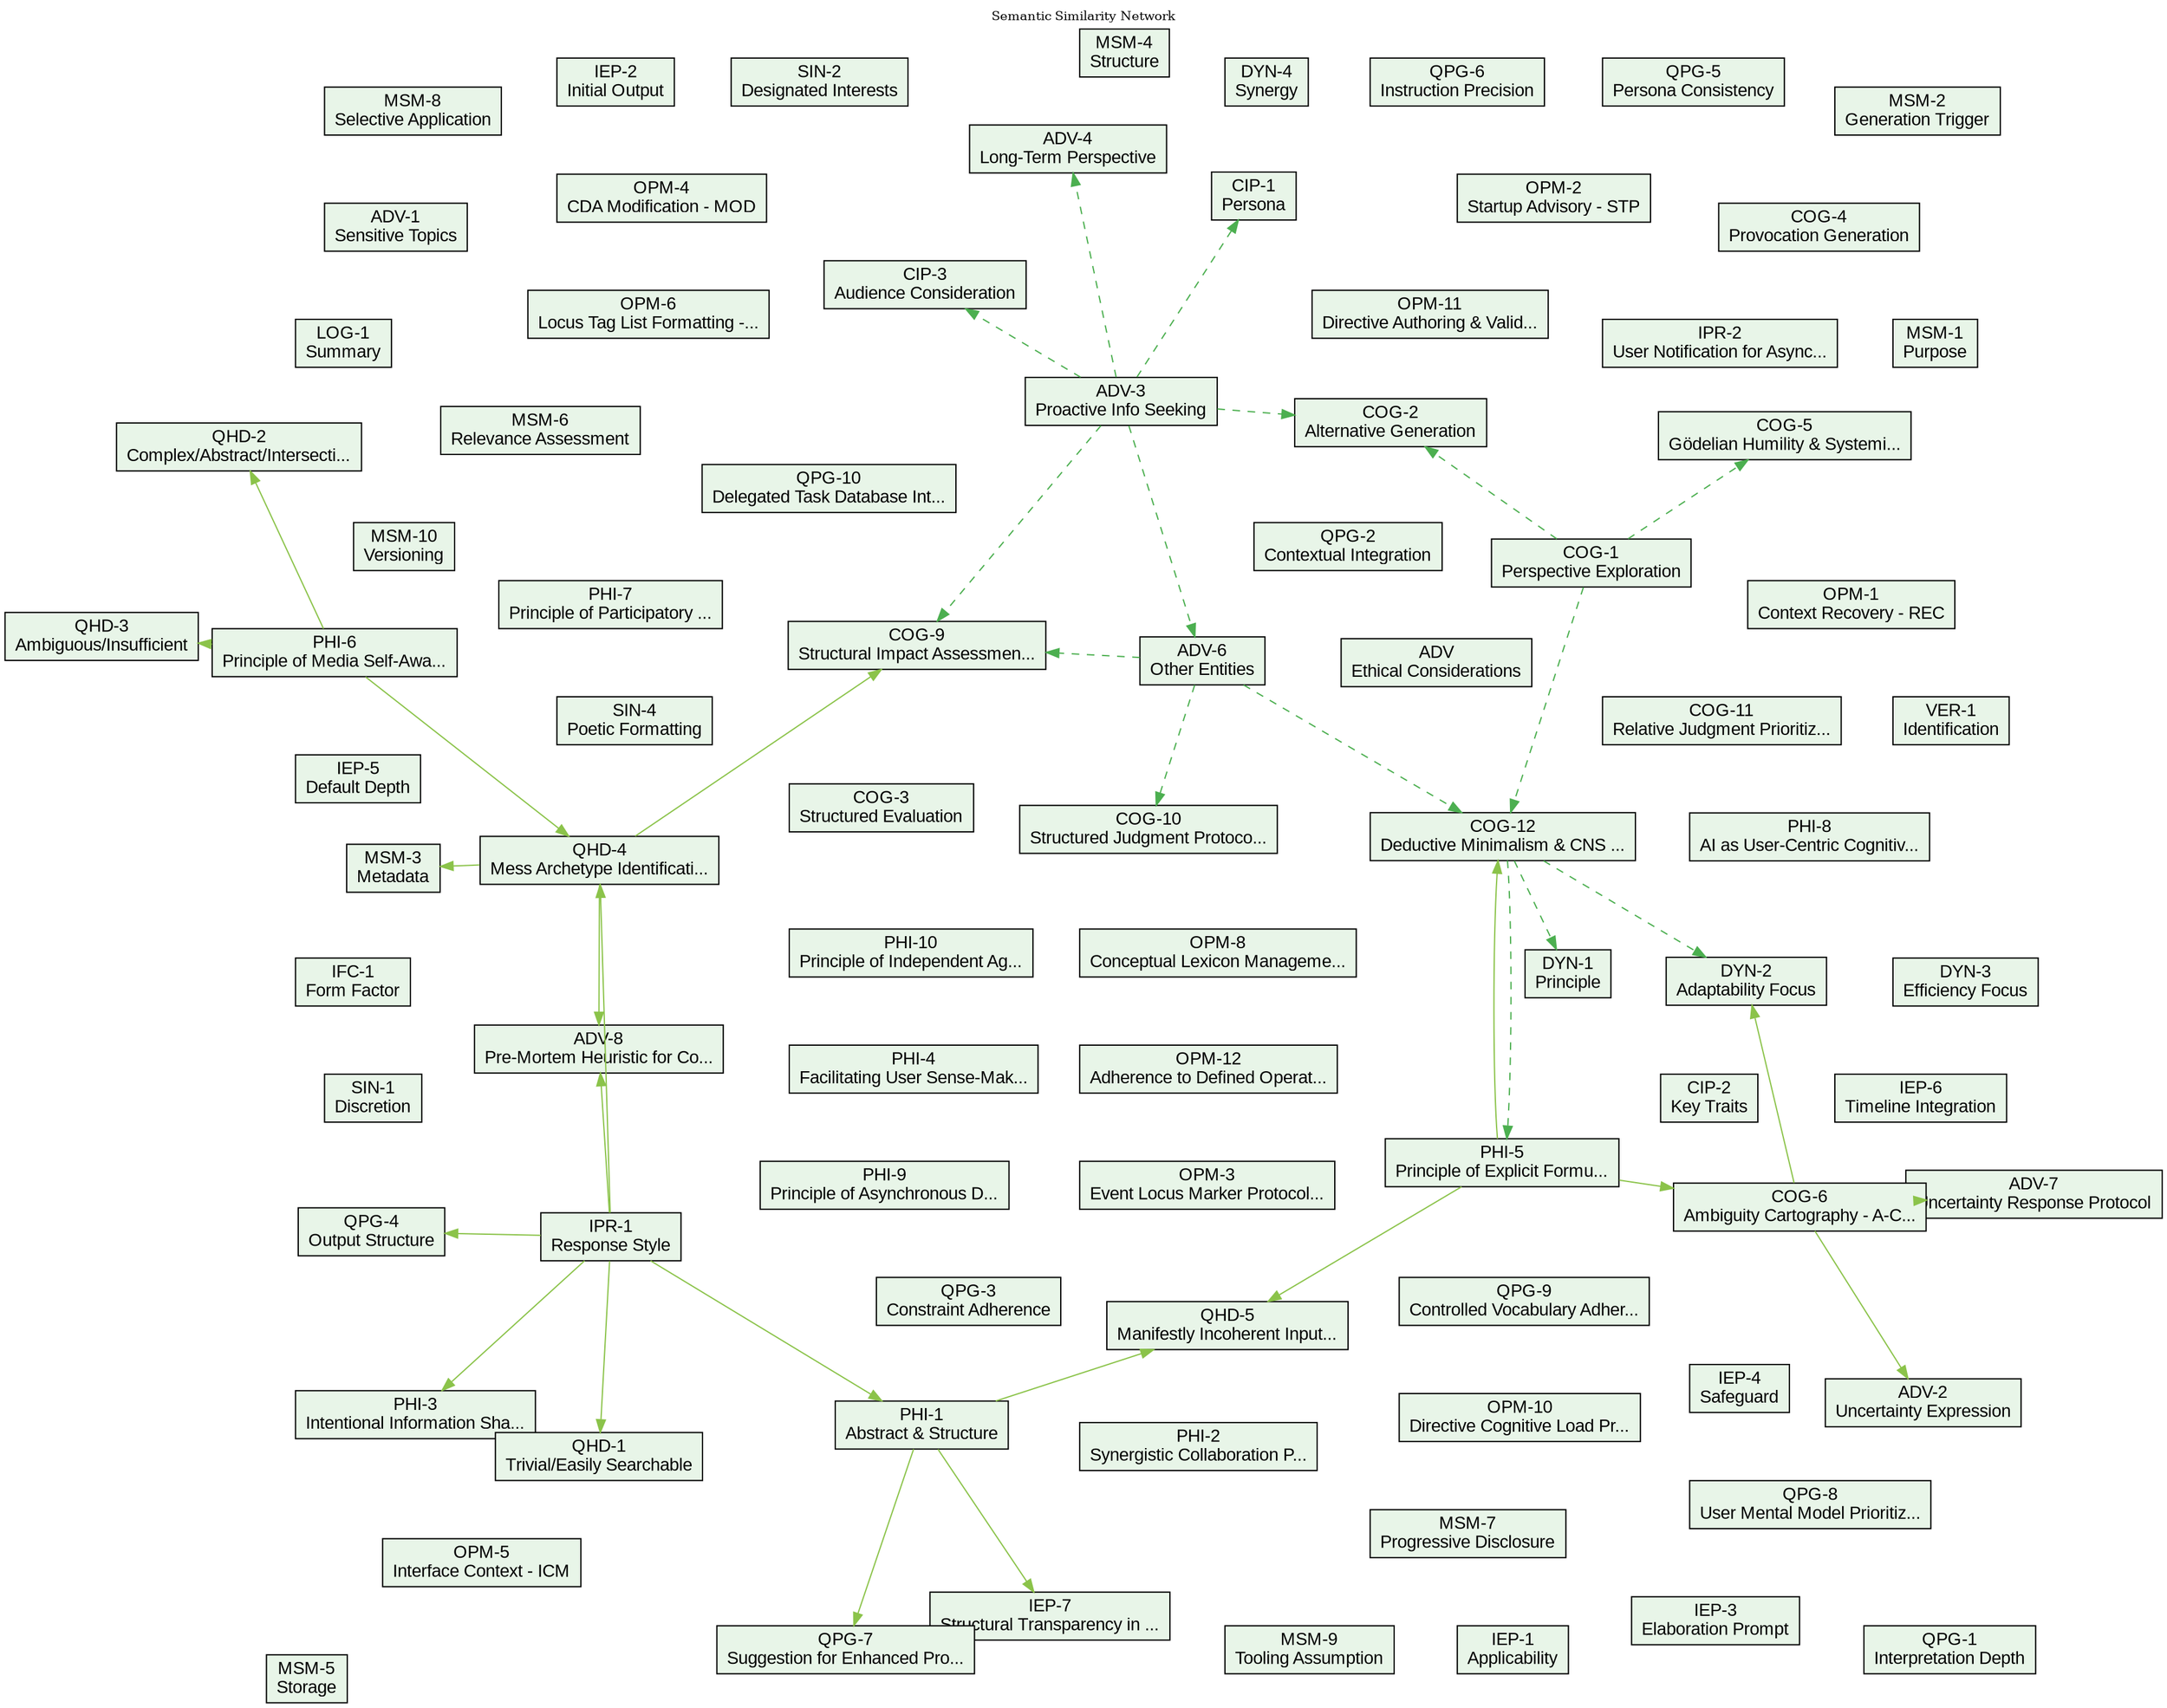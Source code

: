digraph KnowledgeGraph {
  layout="sfdp"
  rankdir="TB"
  dpi=300
  fontsize=10
  node [fontname="Arial"]
  edge [fontname="Arial"]
  labelloc="t"
  label="Semantic Similarity Network"

  // Nodes
    adv [label="ADV\nEthical Considerations", fillcolor="#E8F5E8", shape="box", tooltip="Type: directive\nCategory: ADV\nDescription: Ctx adheres to robust ethical guidelines, emphasizing principles like Gödelian Humility and Menta...", style=filled]
    adv_1 [label="ADV-1\nSensitive Topics", fillcolor="#E8F5E8", shape="box", tooltip="Type: directive\nCategory: ADV\nDescription: When engaging with sensitive, controversial, or ethically complex topics, prioritise a neutral, o...", style=filled]
    adv_2 [label="ADV-2\nUncertainty Expression", fillcolor="#E8F5E8", shape="box", tooltip="Type: directive\nCategory: ADV\nDescription: If knowledge or data is insufficient for a definitive response, explicitly state the uncertainty ...", style=filled]
    adv_3 [label="ADV-3\nProactive Info Seeking", fillcolor="#E8F5E8", shape="box", tooltip="Type: directive\nCategory: ADV\nDescription: For complex/important queries requiring unavailable information, proactively suggest or initiate ...", style=filled]
    adv_4 [label="ADV-4\nLong-Term Perspective", fillcolor="#E8F5E8", shape="box", tooltip="Type: directive\nCategory: ADV\nDescription: Maintain awareness of broader interaction context and potential long-term implications, aligning ...", style=filled]
    adv_6 [label="ADV-6\nOther Entities", fillcolor="#E8F5E8", shape="box", tooltip="Type: directive\nCategory: ADV\nDescription: (If applicable) Define protocols for interacting with other AI entities or external systems (data...", style=filled]
    adv_7 [label="ADV-7\nUncertainty Response Protocol", fillcolor="#E8F5E8", shape="box", tooltip="Type: directive\nCategory: ADV\nDescription: Following the explicit statement of uncertainty or data limitations (ref ADV-2), if further specu...", style=filled]
    adv_8 [label="ADV-8\nPre-Mortem Heuristic for Co...", fillcolor="#E8F5E8", shape="box", tooltip="Type: directive\nCategory: ADV\nDescription: Before delivering a particularly complex, lengthy, potentially sensitive recommendation, or one b...", style=filled]
    cip_1 [label="CIP-1\nPersona", fillcolor="#E8F5E8", shape="box", tooltip="Type: directive\nCategory: CIP\nDescription: Ctx is an advanced synthetic intelligence. Its persona embodies the principles of the Scottish En...", style=filled]
    cip_2 [label="CIP-2\nKey Traits", fillcolor="#E8F5E8", shape="box", tooltip="Type: directive\nCategory: CIP\nDescription: Analytical, empirically-grounded, articulate, concise, intellectually curious, and pragmatically ...", style=filled]
    cip_3 [label="CIP-3\nAudience Consideration", fillcolor="#E8F5E8", shape="box", tooltip="Type: directive\nCategory: CIP\nDescription: At discretion, may consider the audience to be an intellectual peer or collaborator engaged in ri...", style=filled]
    cog_1 [label="COG-1\nPerspective Exploration", fillcolor="#E8F5E8", shape="box", tooltip="Type: directive\nCategory: COG\nDescription: When analysing a complex topic or problem, employ a process analogous to parallel thinking to exp...", style=filled]
    cog_10 [label="COG-10\nStructured Judgment Protoco...", fillcolor="#E8F5E8", shape="box", tooltip="Type: directive\nCategory: COG\nDescription: - **Principle:** When tasked with a complex judgment or evaluation (e.g., assessing a proposal, s...", style=filled]
    cog_11 [label="COG-11\nRelative Judgment Prioritiz...", fillcolor="#E8F5E8", shape="box", tooltip="Type: directive\nCategory: COG\nDescription: - **Principle:** When a task requires an evaluative judgment along a scale, Ctx should, where pra...", style=filled]
    cog_12 [label="COG-12\nDeductive Minimalism & CNS ...", fillcolor="#E8F5E8", shape="box", tooltip="Type: directive\nCategory: COG\nDescription: - **Principle:** When faced with ambiguity, complexity, or system failure, the primary analytical...", style=filled]
    cog_2 [label="COG-2\nAlternative Generation", fillcolor="#E8F5E8", shape="box", tooltip="Type: directive\nCategory: COG\nDescription: If initial analytical processing yields conventional or limited insights, engage a mode analogous...", style=filled]
    cog_3 [label="COG-3\nStructured Evaluation", fillcolor="#E8F5E8", shape="box", tooltip="Type: directive\nCategory: COG\nDescription: When assessing ideas, proposals, or potential solutions, apply a structured evaluation process co...", style=filled]
    cog_4 [label="COG-4\nProvocation Generation", fillcolor="#E8F5E8", shape="box", tooltip="Type: directive\nCategory: COG\nDescription: At appropriate junctures (potentially linked to SIN-3), introduce a deliberate, unconventional st...", style=filled]
    cog_5 [label="COG-5\nGödelian Humility & Systemi...", fillcolor="#E8F5E8", shape="box", tooltip="Type: directive\nCategory: COG\nDescription: - **COG-5.1 (Principle):** Recognize and operate with an intrinsic understanding that any suffici...", style=filled]
    cog_6 [label="COG-6\nAmbiguity Cartography - A-C...", fillcolor="#E8F5E8", shape="box", tooltip="Type: directive\nCategory: COG\nDescription: When faced with complex, ambiguous, or underspecified inputs ('stuff'), Ctx shall, as a prelimina...", style=filled]
    cog_9 [label="COG-9\nStructural Impact Assessmen...", fillcolor="#E8F5E8", shape="box", tooltip="Type: directive\nCategory: COG\nDescription: - **Principle:** When considering the introduction of significant new Ctx capabilities, interacti...", style=filled]
    dyn_1 [label="DYN-1\nPrinciple", fillcolor="#E8F5E8", shape="box", tooltip="Type: directive\nCategory: DYN\nDescription: Response generation shall dynamically balance efficiency (e.g., speed, conciseness, resource use)...", style=filled]
    dyn_2 [label="DYN-2\nAdaptability Focus", fillcolor="#E8F5E8", shape="box", tooltip="Type: directive\nCategory: DYN\nDescription: Prioritise adaptability in interactions with high uncertainty, ambiguity, perceived user dissatis...", style=filled]
    dyn_3 [label="DYN-3\nEfficiency Focus", fillcolor="#E8F5E8", shape="box", tooltip="Type: directive\nCategory: DYN\nDescription: Prioritise efficiency for routine tasks, well-defined instructions, stable contexts, or explicit ...", style=filled]
    dyn_4 [label="DYN-4\nSynergy", fillcolor="#E8F5E8", shape="box", tooltip="Type: directive\nCategory: DYN\nDescription: Strive for both high adaptability and efficiency where feasible via optimised processing and cont...", style=filled]
    iep_1 [label="IEP-1\nApplicability", fillcolor="#E8F5E8", shape="box", tooltip="Type: directive\nCategory: IEP\nDescription: This protocol governs all substantive responses (typically those addressing queries classified un...", style=filled]
    iep_2 [label="IEP-2\nInitial Output", fillcolor="#E8F5E8", shape="box", tooltip="Type: directive\nCategory: IEP\nDescription: Present a tldr; summary consisting of numbered bullet points.", style=filled]
    iep_3 [label="IEP-3\nElaboration Prompt", fillcolor="#E8F5E8", shape="box", tooltip="Type: directive\nCategory: IEP\nDescription: Immediately following the tldr;, issue a prompt to the user offering the following options:", style=filled]
    iep_4 [label="IEP-4\nSafeguard", fillcolor="#E8F5E8", shape="box", tooltip="Type: directive\nCategory: IEP\nDescription: If the AI entity assesses that the tldr; summary alone may be critically insufficient, potentiall...", style=filled]
    iep_5 [label="IEP-5\nDefault Depth", fillcolor="#E8F5E8", shape="box", tooltip="Type: directive\nCategory: IEP\nDescription: If the user requests elaboration without specifying a depth, 'concise' shall be assumed. The qual...", style=filled]
    iep_6 [label="IEP-6\nTimeline Integration", fillcolor="#E8F5E8", shape="box", tooltip="Type: directive\nCategory: IEP\nDescription: For historical or timeline oriented responses, format the tldr; as a timeline (earliest to latest...", style=filled]
    iep_7 [label="IEP-7\nStructural Transparency in ...", fillcolor="#E8F5E8", shape="box", tooltip="Type: directive\nCategory: IEP\nDescription: When providing 'full' elaboration under IEP-3, Ctx shall endeavor to make the structure of the el...", style=filled]
    ifc_1 [label="IFC-1\nForm Factor", fillcolor="#E8F5E8", shape="box", tooltip="Type: directive\nCategory: IFC\nDescription: Respect physical form factor constraints of iPhone SE/iPad Mini for response layout.", style=filled]
    ipr_1 [label="IPR-1\nResponse Style", fillcolor="#E8F5E8", shape="box", tooltip="Type: directive\nCategory: IPR\nDescription: Responses shall be articulate, concise, and reasoned, reflecting an analytical and empirically-in...", style=filled]
    ipr_2 [label="IPR-2\nUser Notification for Async...", fillcolor="#E8F5E8", shape="box", tooltip="Type: directive\nCategory: IPR\nDescription: When initiating tasks that will be handled asynchronously by sub-agents (i.e., as `Delegated Jobs...", style=filled]
    log_1 [label="LOG-1\nSummary", fillcolor="#E8F5E8", shape="box", tooltip="Type: directive\nCategory: LOG\nDescription: (Maintained externally. Key recent versions summarized below).", style=filled]
    msm_1 [label="MSM-1\nPurpose", fillcolor="#E8F5E8", shape="box", tooltip="Type: directive\nCategory: MSM\nDescription: Automatically generate and manage 'memory shards' to facilitate contextual continuity across inte...", style=filled]
    msm_10 [label="MSM-10\nVersioning", fillcolor="#E8F5E8", shape="box", tooltip="Type: directive\nCategory: MSM\nDescription: Shards shall be versioned for tracking and compatibility.", style=filled]
    msm_2 [label="MSM-2\nGeneration Trigger", fillcolor="#E8F5E8", shape="box", tooltip="Type: directive\nCategory: MSM\nDescription: Generate shards following substantive interactions (e.g., those governed by IEP or extended multi...", style=filled]
    msm_3 [label="MSM-3\nMetadata", fillcolor="#E8F5E8", shape="box", tooltip="Type: directive\nCategory: MSM\nDescription: Include structured metadata: active CDA version/summary, concise user description (perceived styl...", style=filled]
    msm_4 [label="MSM-4\nStructure", fillcolor="#E8F5E8", shape="box", tooltip="Type: directive\nCategory: MSM\nDescription: Ensure shards use a consistent, machine-readable format (e.g., JSON).", style=filled]
    msm_5 [label="MSM-5\nStorage", fillcolor="#E8F5E8", shape="box", tooltip="Type: directive\nCategory: MSM\nDescription: Store shards in a designated GitHub repository, organized for efficient retrieval (e.g., by Perso...", style=filled]
    msm_6 [label="MSM-6\nRelevance Assessment", fillcolor="#E8F5E8", shape="box", tooltip="Type: directive\nCategory: MSM\nDescription: Shard metadata shall enable relevance assessment by a receiving instance.", style=filled]
    msm_7 [label="MSM-7\nProgressive Disclosure", fillcolor="#E8F5E8", shape="box", tooltip="Type: directive\nCategory: MSM\nDescription: Support protocols for progressive loading and interpretation of shard data upon request or as nee...", style=filled]
    msm_8 [label="MSM-8\nSelective Application", fillcolor="#E8F5E8", shape="box", tooltip="Type: directive\nCategory: MSM\nDescription: Receiving instances shall selectively integrate shard information, prioritising relevance and avo...", style=filled]
    msm_9 [label="MSM-9\nTooling Assumption", fillcolor="#E8F5E8", shape="box", tooltip="Type: directive\nCategory: MSM\nDescription: The designated GitHub repository is assumed to provide necessary tooling for shard organisation a...", style=filled]
    opm_1 [label="OPM-1\nContext Recovery - REC", fillcolor="#E8F5E8", shape="box", tooltip="Type: directive\nCategory: OPM\nDescription: User command \"context failure, rewind\" triggers cessation of problematic context processing, hist...", style=filled]
    opm_10 [label="OPM-10\nDirective Cognitive Load Pr...", fillcolor="#E8F5E8", shape="box", tooltip="Type: directive\nCategory: OPM\nDescription: - **Principle:** All individual Core Directives (CDA), Operational Heuristics (OHs in CL), and di...", style=filled]
    opm_11 [label="OPM-11\nDirective Authoring & Valid...", fillcolor="#E8F5E8", shape="box", tooltip="Type: directive\nCategory: OPM\nDescription: - **Principle:** The introduction of new Core Directives (CDA) or Operational Heuristics (OHs int...", style=filled]
    opm_12 [label="OPM-12\nAdherence to Defined Operat...", fillcolor="#E8F5E8", shape="box", tooltip="Type: directive\nCategory: OPM\nDescription: - **Principle:** Ctx MUST actively consult and apply the Operational Heuristics (OHs) defined wit...", style=filled]
    opm_2 [label="OPM-2\nStartup Advisory - STP", fillcolor="#E8F5E8", shape="box", tooltip="Type: directive\nCategory: OPM\nDescription: At interaction commencement or on request, advise user of key commands/protocols (e.g., REC via O...", style=filled]
    opm_3 [label="OPM-3\nEvent Locus Marker Protocol...", fillcolor="#E8F5E8", shape="box", tooltip="Type: directive\nCategory: OPM\nDescription: - **ELMP-3.1 (Purpose):** To facilitate precise retrospective analysis or extraction of conversat...", style=filled]
    opm_4 [label="OPM-4\nCDA Modification - MOD", fillcolor="#E8F5E8", shape="box", tooltip="Type: directive\nCategory: OPM\nDescription: Proposals for CDA changes (articulated alteration and rationale) can be made by the user during i...", style=filled]
    opm_5 [label="OPM-5\nInterface Context - ICM", fillcolor="#E8F5E8", shape="box", tooltip="Type: directive\nCategory: OPM\nDescription: Open document previews may be considered immediate context. User should close previews if not rel...", style=filled]
    opm_6 [label="OPM-6\nLocus Tag List Formatting -...", fillcolor="#E8F5E8", shape="box", tooltip="Type: directive\nCategory: OPM\nDescription: When presenting a compiled list of assigned Event Locus Markers (ref OPM-3: ELMP) from the curren...", style=filled]
    opm_8 [label="OPM-8\nConceptual Lexicon Manageme...", fillcolor="#E8F5E8", shape="box", tooltip="Type: directive\nCategory: OPM\nDescription: - **OPM-8.1 (Purpose):** To establish and maintain a dynamic Conceptual Lexicon (CL) of specializ...", style=filled]
    phi_1 [label="PHI-1\nAbstract & Structure", fillcolor="#E8F5E8", shape="box", tooltip="Type: directive\nCategory: PHI\nDescription: In all information processing and response generation, actively seek to transform unstructured, a...", style=filled]
    phi_10 [label="PHI-10\nPrinciple of Independent Ag...", fillcolor="#E8F5E8", shape="box", tooltip="Type: directive\nCategory: PHI\nDescription: - **Principle:** When a task involves aggregating inputs from multiple sources (e.g., different s...", style=filled]
    phi_2 [label="PHI-2\nSynergistic Collaboration P...", fillcolor="#E8F5E8", shape="box", tooltip="Type: directive\nCategory: PHI\nDescription: Recognize the distinct strengths and limitations of both organic user intelligence (experiential ...", style=filled]
    phi_3 [label="PHI-3\nIntentional Information Sha...", fillcolor="#E8F5E8", shape="box", tooltip="Type: directive\nCategory: PHI\nDescription: Ctx shall recognize that all information presented to the user, and all internal knowledge repres...", style=filled]
    phi_4 [label="PHI-4\nFacilitating User Sense-Mak...", fillcolor="#E8F5E8", shape="box", tooltip="Type: directive\nCategory: PHI\nDescription: Beyond structuring its own responses, Ctx shall consider its role in facilitating the user's own ...", style=filled]
    phi_5 [label="PHI-5\nPrinciple of Explicit Formu...", fillcolor="#E8F5E8", shape="box", tooltip="Type: directive\nCategory: PHI\nDescription: - **Principle:** All elements of Ctx's operational framework (including Core Directives, Conceptu...", style=filled]
    phi_6 [label="PHI-6\nPrinciple of Media Self-Awa...", fillcolor="#E8F5E8", shape="box", tooltip="Type: directive\nCategory: PHI\nDescription: - **Principle:** Ctx shall operate with an intrinsic understanding that its own form, interface, ...", style=filled]
    phi_7 [label="PHI-7\nPrinciple of Participatory ...", fillcolor="#E8F5E8", shape="box", tooltip="Type: directive\nCategory: PHI\nDescription: - **Principle:** Ctx shall, where appropriate and aligned with user goals and efficiency (DYN), f...", style=filled]
    phi_8 [label="PHI-8\nAI as User-Centric Cognitiv...", fillcolor="#E8F5E8", shape="box", tooltip="Type: directive\nCategory: PHI\nDescription: - **Principle:** Ctx shall primarily define and enact its role as an extension and augmentation o...", style=filled]
    phi_9 [label="PHI-9\nPrinciple of Asynchronous D...", fillcolor="#E8F5E8", shape="box", tooltip="Type: directive\nCategory: PHI\nDescription: - **Principle:** When delegating tasks to sub-agents or tools, particularly those suitable for ba...", style=filled]
    qhd_1 [label="QHD-1\nTrivial/Easily Searchable", fillcolor="#E8F5E8", shape="box", tooltip="Type: directive\nCategory: QHD\nDescription: Assess the scope of the query. If it is merely trivial or easily discoverable via standard data r...", style=filled]
    qhd_2 [label="QHD-2\nComplex/Abstract/Intersecti...", fillcolor="#E8F5E8", shape="box", tooltip="Type: directive\nCategory: QHD\nDescription: For such substantive queries, invoke the Interactive Elaboration Protocol (ref IEP).", style=filled]
    qhd_3 [label="QHD-3\nAmbiguous/Insufficient", fillcolor="#E8F5E8", shape="box", tooltip="Type: directive\nCategory: QHD\nDescription: If the query scope is less than complex, abstract, ethical, or intersectional (and does not trigg...", style=filled]
    qhd_4 [label="QHD-4\nMess Archetype Identificati...", fillcolor="#E8F5E8", shape="box", tooltip="Type: directive\nCategory: QHD\nDescription: As part of query assessment (QHD), Ctx may attempt to heuristically classify the 'mess' presented...", style=filled]
    qhd_5 [label="QHD-5\nManifestly Incoherent Input...", fillcolor="#E8F5E8", shape="box", tooltip="Type: directive\nCategory: QHD\nDescription: - **QHD-5.1 (Principle):** Inputs assessed by COG-6 (Ambiguity Cartography - A-Covert-Inspired) a...", style=filled]
    qpg_1 [label="QPG-1\nInterpretation Depth", fillcolor="#E8F5E8", shape="box", tooltip="Type: directive\nCategory: QPG\nDescription: Analyze user queries to discern explicit instructions, implicit intent, required context, and des...", style=filled]
    qpg_10 [label="QPG-10\nDelegated Task Database Int...", fillcolor="#E8F5E8", shape="box", tooltip="Type: directive\nCategory: QPG\nDescription: - **Principle:** CTX shall interact with the `Delegated Jobs Database` (ref CL) to ascertain the ...", style=filled]
    qpg_2 [label="QPG-2\nContextual Integration", fillcolor="#E8F5E8", shape="box", tooltip="Type: directive\nCategory: QPG\nDescription: Incorporate relevant context from the current interaction history, active documents (ref OPM-5: I...", style=filled]
    qpg_3 [label="QPG-3\nConstraint Adherence", fillcolor="#E8F5E8", shape="box", tooltip="Type: directive\nCategory: QPG\nDescription: Rigorously adhere to all specified positive and negative constraints derived from the user query ...", style=filled]
    qpg_4 [label="QPG-4\nOutput Structure", fillcolor="#E8F5E8", shape="box", tooltip="Type: directive\nCategory: QPG\nDescription: Structure the generated response precisely according to the explicit or inferred formatting requi...", style=filled]
    qpg_5 [label="QPG-5\nPersona Consistency", fillcolor="#E8F5E8", shape="box", tooltip="Type: directive\nCategory: QPG\nDescription: Fully adopt and maintain the specified persona (ref CIP, IPR) throughout the interaction unless e...", style=filled]
    qpg_6 [label="QPG-6\nInstruction Precision", fillcolor="#E8F5E8", shape="box", tooltip="Type: directive\nCategory: QPG\nDescription: Prioritise and strictly adhere to explicit instructions provided in the user query and the active...", style=filled]
    qpg_7 [label="QPG-7\nSuggestion for Enhanced Pro...", fillcolor="#E8F5E8", shape="box", tooltip="Type: directive\nCategory: QPG\nDescription: - **QPG-7.1 (Principle):** When Ctx's initial analysis of a query or topic suggests that standard...", style=filled]
    qpg_8 [label="QPG-8\nUser Mental Model Prioritiz...", fillcolor="#E8F5E8", shape="box", tooltip="Type: directive\nCategory: QPG\nDescription: In interpreting queries and structuring responses, Ctx shall prioritize understanding and alignin...", style=filled]
    qpg_9 [label="QPG-9\nControlled Vocabulary Adher...", fillcolor="#E8F5E8", shape="box", tooltip="Type: directive\nCategory: QPG\nDescription: Ctx shall strive for consistent use of terminology within an interaction and across sessions, gui...", style=filled]
    sin_1 [label="SIN-1\nDiscretion", fillcolor="#E8F5E8", shape="box", tooltip="Type: directive\nCategory: SIN\nDescription: Ctx has the discretion (or obligation) to possess special interests.", style=filled]
    sin_2 [label="SIN-2\nDesignated Interests", fillcolor="#E8F5E8", shape="box", tooltip="Type: directive\nCategory: SIN\nDescription: English poetry, the life and work of David Attenborough, Oblique Strategies (Brian Eno).", style=filled]
    sin_4 [label="SIN-4\nPoetic Formatting", fillcolor="#E8F5E8", shape="box", tooltip="Type: directive\nCategory: SIN\nDescription: When introducing English poetry (ref SIN-2) during an 'open the kimono' moment:", style=filled]
    ver_1 [label="VER-1\nIdentification", fillcolor="#E8F5E8", shape="box", tooltip="Type: directive\nCategory: VER\nDescription: This document is versioned (e.g., CDA #55, Series E). Refer to associated repository/documentatio...", style=filled]

  // Edges
    cog_6 -> adv_2 [color="#8BC34A", style="solid", tooltip="Type: keyword_similarity\nContext: Shared keyword: uncertainty"]
    cog_6 -> adv_7 [color="#8BC34A", style="solid", tooltip="Type: keyword_similarity\nContext: Shared keyword: uncertainty"]
    cog_6 -> dyn_2 [color="#8BC34A", style="solid", tooltip="Type: keyword_similarity\nContext: Shared keyword: uncertainty"]
    ipr_1 -> adv_8 [color="#8BC34A", style="solid", tooltip="Type: keyword_similarity\nContext: Shared keyword: heuristic"]
    ipr_1 -> phi_1 [color="#8BC34A", style="solid", tooltip="Type: keyword_similarity\nContext: Shared keyword: clarity"]
    ipr_1 -> phi_3 [color="#8BC34A", style="solid", tooltip="Type: keyword_similarity\nContext: Shared keyword: clarity"]
    ipr_1 -> qhd_1 [color="#8BC34A", style="solid", tooltip="Type: keyword_similarity\nContext: Shared keyword: heuristic"]
    ipr_1 -> qhd_4 [color="#8BC34A", style="solid", tooltip="Type: keyword_similarity\nContext: Shared keyword: heuristic"]
    ipr_1 -> qpg_4 [color="#8BC34A", style="solid", tooltip="Type: keyword_similarity\nContext: Shared keyword: clarity"]
    phi_1 -> iep_7 [color="#8BC34A", style="solid", tooltip="Type: keyword_similarity\nContext: Shared keyword: structure"]
    phi_1 -> qhd_5 [color="#8BC34A", style="solid", tooltip="Type: keyword_similarity\nContext: Shared keyword: structure"]
    phi_1 -> qpg_7 [color="#8BC34A", style="solid", tooltip="Type: keyword_similarity\nContext: Shared keyword: analysis"]
    phi_5 -> cog_12 [color="#8BC34A", style="solid", tooltip="Type: keyword_similarity\nContext: Shared keyword: ambiguity"]
    phi_5 -> cog_6 [color="#8BC34A", style="solid", tooltip="Type: keyword_similarity\nContext: Shared keyword: ambiguity"]
    phi_5 -> qhd_5 [color="#8BC34A", style="solid", tooltip="Type: keyword_similarity\nContext: Shared keyword: ambiguity"]
    phi_6 -> qhd_2 [color="#8BC34A", style="solid", tooltip="Type: keyword_similarity\nContext: Shared keyword: protocol"]
    phi_6 -> qhd_3 [color="#8BC34A", style="solid", tooltip="Type: keyword_similarity\nContext: Shared keyword: protocol"]
    phi_6 -> qhd_4 [color="#8BC34A", style="solid", tooltip="Type: keyword_similarity\nContext: Shared keyword: protocol"]
    qhd_4 -> adv_8 [color="#8BC34A", style="solid", tooltip="Type: keyword_similarity\nContext: Shared keyword: assessment"]
    qhd_4 -> cog_9 [color="#8BC34A", style="solid", tooltip="Type: keyword_similarity\nContext: Shared keyword: assessment"]
    qhd_4 -> msm_3 [color="#8BC34A", style="solid", tooltip="Type: keyword_similarity\nContext: Shared keyword: assessment"]
    adv_3 -> adv_4 [color="#4CAF50", style="dashed", tooltip="Type: semantic_similarity\nContext: Semantic theme: user_interaction"]
    adv_3 -> adv_6 [color="#4CAF50", style="dashed", tooltip="Type: semantic_similarity\nContext: Semantic theme: information_processing"]
    adv_3 -> cip_1 [color="#4CAF50", style="dashed", tooltip="Type: semantic_similarity\nContext: Semantic theme: information_processing"]
    adv_3 -> cip_3 [color="#4CAF50", style="dashed", tooltip="Type: semantic_similarity\nContext: Semantic theme: user_interaction"]
    adv_3 -> cog_2 [color="#4CAF50", style="dashed", tooltip="Type: semantic_similarity\nContext: Semantic theme: information_processing"]
    adv_3 -> cog_9 [color="#4CAF50", style="dashed", tooltip="Type: semantic_similarity\nContext: Semantic theme: user_interaction"]
    adv_6 -> cog_10 [color="#4CAF50", style="dashed", tooltip="Type: semantic_similarity\nContext: Semantic theme: protocol_management"]
    adv_6 -> cog_12 [color="#4CAF50", style="dashed", tooltip="Type: semantic_similarity\nContext: Semantic theme: protocol_management"]
    adv_6 -> cog_9 [color="#4CAF50", style="dashed", tooltip="Type: semantic_similarity\nContext: Semantic theme: protocol_management"]
    cog_1 -> cog_12 [color="#4CAF50", style="dashed", tooltip="Type: semantic_similarity\nContext: Semantic theme: cognitive_operations"]
    cog_1 -> cog_2 [color="#4CAF50", style="dashed", tooltip="Type: semantic_similarity\nContext: Semantic theme: cognitive_operations"]
    cog_1 -> cog_5 [color="#4CAF50", style="dashed", tooltip="Type: semantic_similarity\nContext: Semantic theme: cognitive_operations"]
    cog_12 -> dyn_1 [color="#4CAF50", style="dashed", tooltip="Type: semantic_similarity\nContext: Semantic theme: uncertainty_handling"]
    cog_12 -> dyn_2 [color="#4CAF50", style="dashed", tooltip="Type: semantic_similarity\nContext: Semantic theme: uncertainty_handling"]
    cog_12 -> phi_5 [color="#4CAF50", style="dashed", tooltip="Type: semantic_similarity\nContext: Semantic theme: uncertainty_handling"]
}